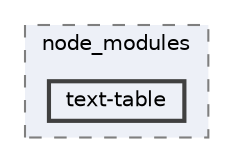digraph "pkiclassroomrescheduler/src/main/frontend/node_modules/text-table"
{
 // LATEX_PDF_SIZE
  bgcolor="transparent";
  edge [fontname=Helvetica,fontsize=10,labelfontname=Helvetica,labelfontsize=10];
  node [fontname=Helvetica,fontsize=10,shape=box,height=0.2,width=0.4];
  compound=true
  subgraph clusterdir_72953eda66ccb3a2722c28e1c3e6c23b {
    graph [ bgcolor="#edf0f7", pencolor="grey50", label="node_modules", fontname=Helvetica,fontsize=10 style="filled,dashed", URL="dir_72953eda66ccb3a2722c28e1c3e6c23b.html",tooltip=""]
  dir_2ba0ae07c00e4ff5abd34cc35303b2ec [label="text-table", fillcolor="#edf0f7", color="grey25", style="filled,bold", URL="dir_2ba0ae07c00e4ff5abd34cc35303b2ec.html",tooltip=""];
  }
}
